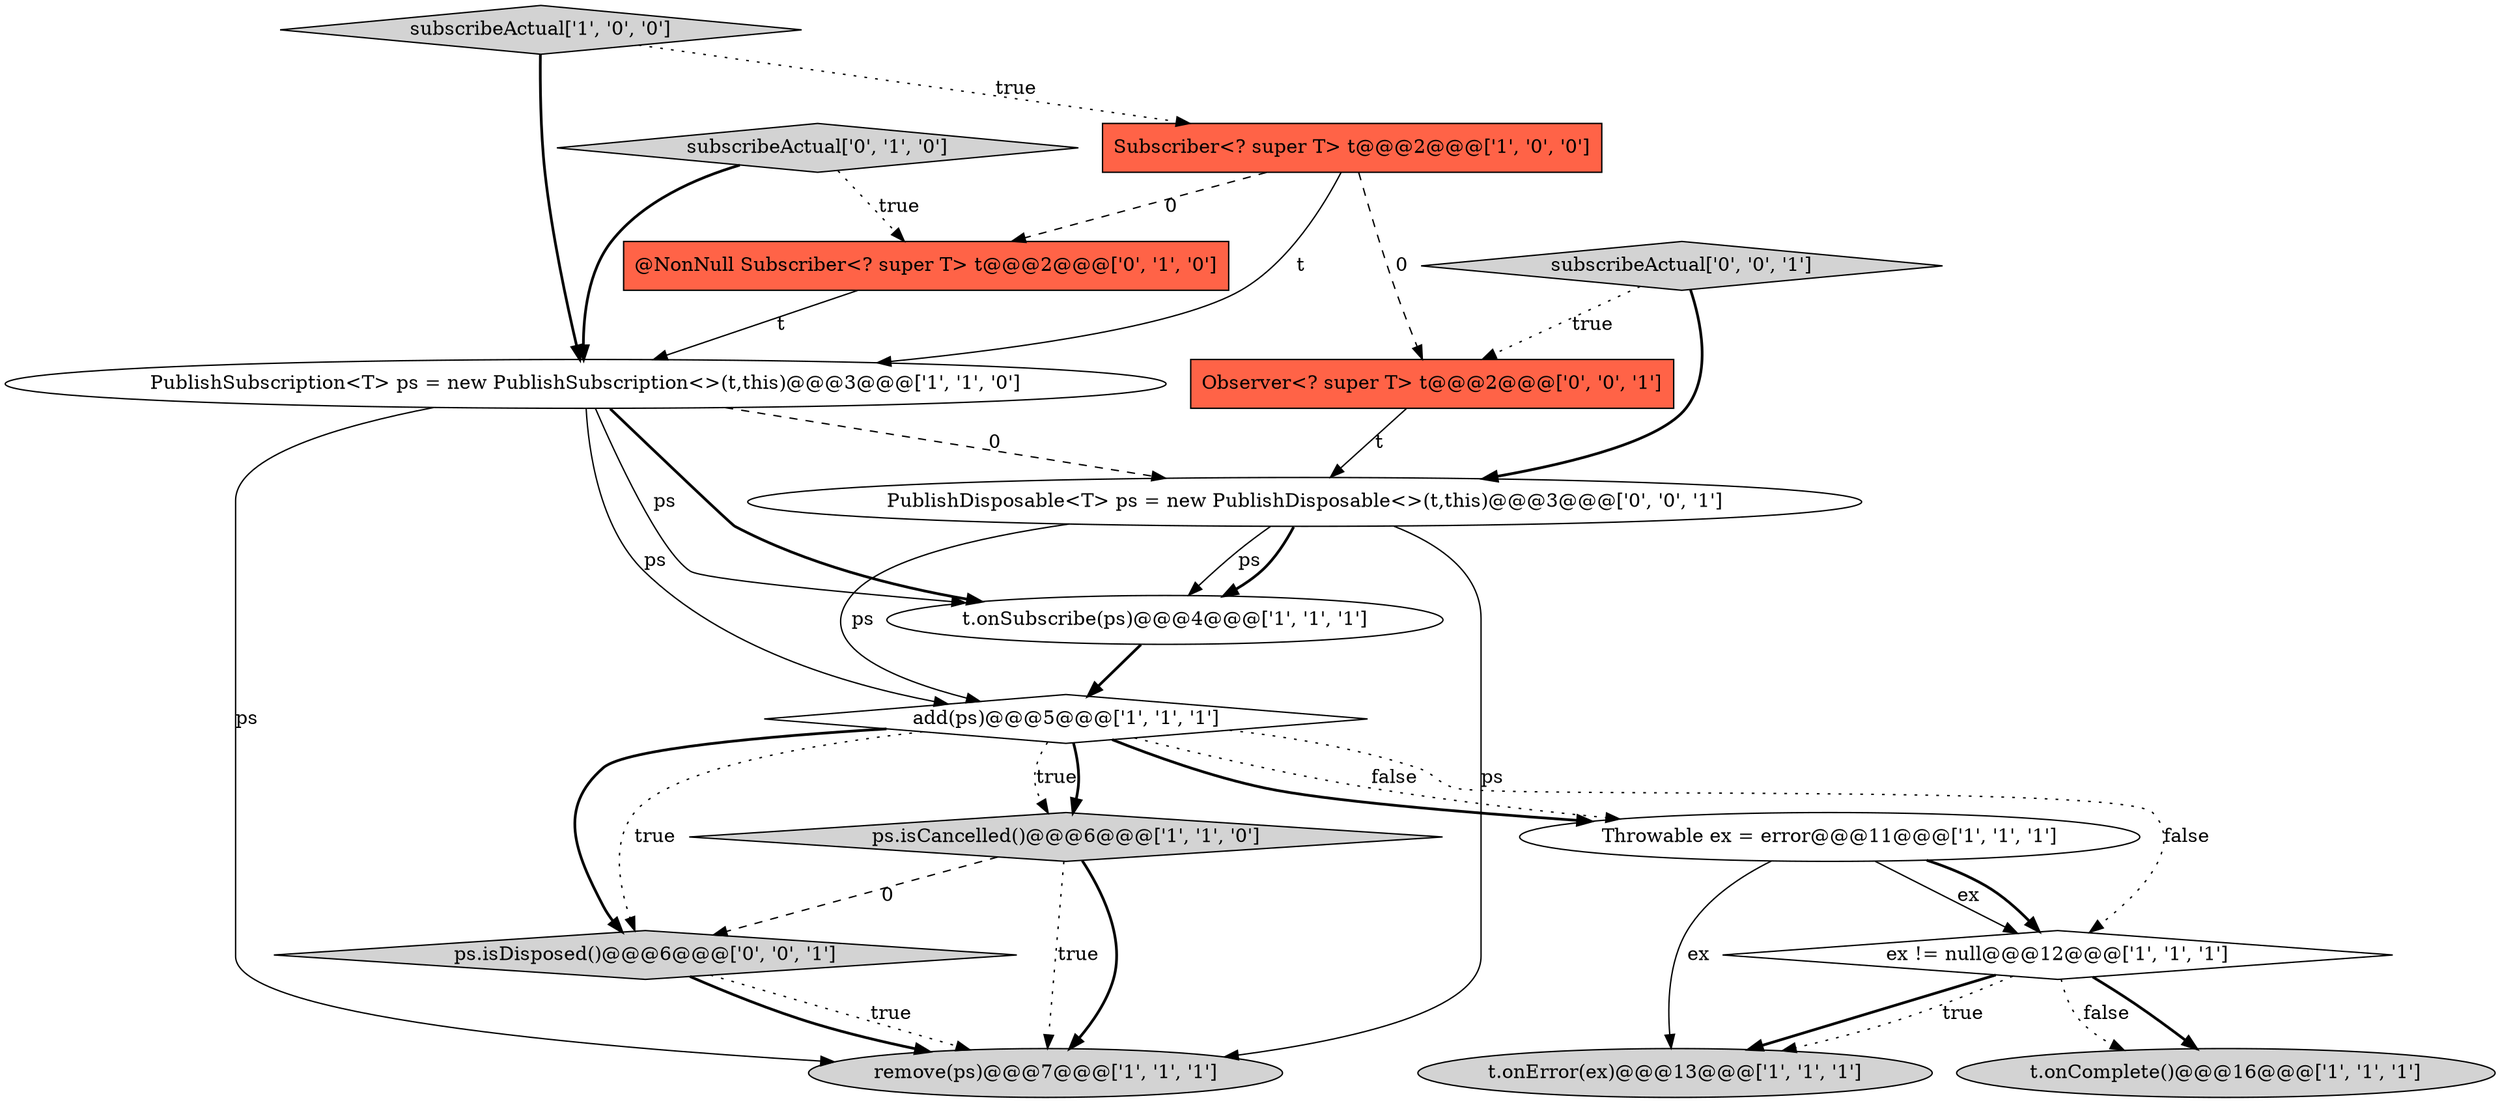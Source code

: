 digraph {
1 [style = filled, label = "t.onError(ex)@@@13@@@['1', '1', '1']", fillcolor = lightgray, shape = ellipse image = "AAA0AAABBB1BBB"];
7 [style = filled, label = "PublishSubscription<T> ps = new PublishSubscription<>(t,this)@@@3@@@['1', '1', '0']", fillcolor = white, shape = ellipse image = "AAA0AAABBB1BBB"];
13 [style = filled, label = "subscribeActual['0', '0', '1']", fillcolor = lightgray, shape = diamond image = "AAA0AAABBB3BBB"];
2 [style = filled, label = "ex != null@@@12@@@['1', '1', '1']", fillcolor = white, shape = diamond image = "AAA0AAABBB1BBB"];
14 [style = filled, label = "Observer<? super T> t@@@2@@@['0', '0', '1']", fillcolor = tomato, shape = box image = "AAA0AAABBB3BBB"];
6 [style = filled, label = "Subscriber<? super T> t@@@2@@@['1', '0', '0']", fillcolor = tomato, shape = box image = "AAA1AAABBB1BBB"];
10 [style = filled, label = "ps.isCancelled()@@@6@@@['1', '1', '0']", fillcolor = lightgray, shape = diamond image = "AAA0AAABBB1BBB"];
3 [style = filled, label = "add(ps)@@@5@@@['1', '1', '1']", fillcolor = white, shape = diamond image = "AAA0AAABBB1BBB"];
12 [style = filled, label = "subscribeActual['0', '1', '0']", fillcolor = lightgray, shape = diamond image = "AAA0AAABBB2BBB"];
0 [style = filled, label = "t.onSubscribe(ps)@@@4@@@['1', '1', '1']", fillcolor = white, shape = ellipse image = "AAA0AAABBB1BBB"];
15 [style = filled, label = "PublishDisposable<T> ps = new PublishDisposable<>(t,this)@@@3@@@['0', '0', '1']", fillcolor = white, shape = ellipse image = "AAA0AAABBB3BBB"];
8 [style = filled, label = "Throwable ex = error@@@11@@@['1', '1', '1']", fillcolor = white, shape = ellipse image = "AAA0AAABBB1BBB"];
4 [style = filled, label = "remove(ps)@@@7@@@['1', '1', '1']", fillcolor = lightgray, shape = ellipse image = "AAA0AAABBB1BBB"];
5 [style = filled, label = "subscribeActual['1', '0', '0']", fillcolor = lightgray, shape = diamond image = "AAA0AAABBB1BBB"];
9 [style = filled, label = "t.onComplete()@@@16@@@['1', '1', '1']", fillcolor = lightgray, shape = ellipse image = "AAA0AAABBB1BBB"];
16 [style = filled, label = "ps.isDisposed()@@@6@@@['0', '0', '1']", fillcolor = lightgray, shape = diamond image = "AAA0AAABBB3BBB"];
11 [style = filled, label = "@NonNull Subscriber<? super T> t@@@2@@@['0', '1', '0']", fillcolor = tomato, shape = box image = "AAA1AAABBB2BBB"];
0->3 [style = bold, label=""];
7->4 [style = solid, label="ps"];
2->1 [style = bold, label=""];
8->2 [style = solid, label="ex"];
3->10 [style = dotted, label="true"];
6->11 [style = dashed, label="0"];
7->0 [style = solid, label="ps"];
5->6 [style = dotted, label="true"];
6->7 [style = solid, label="t"];
7->3 [style = solid, label="ps"];
15->0 [style = solid, label="ps"];
7->0 [style = bold, label=""];
8->1 [style = solid, label="ex"];
2->9 [style = bold, label=""];
15->4 [style = solid, label="ps"];
3->16 [style = bold, label=""];
6->14 [style = dashed, label="0"];
16->4 [style = dotted, label="true"];
3->8 [style = dotted, label="false"];
12->7 [style = bold, label=""];
2->9 [style = dotted, label="false"];
12->11 [style = dotted, label="true"];
14->15 [style = solid, label="t"];
3->10 [style = bold, label=""];
8->2 [style = bold, label=""];
2->1 [style = dotted, label="true"];
3->8 [style = bold, label=""];
15->0 [style = bold, label=""];
10->4 [style = bold, label=""];
7->15 [style = dashed, label="0"];
5->7 [style = bold, label=""];
11->7 [style = solid, label="t"];
13->15 [style = bold, label=""];
10->16 [style = dashed, label="0"];
10->4 [style = dotted, label="true"];
16->4 [style = bold, label=""];
13->14 [style = dotted, label="true"];
3->2 [style = dotted, label="false"];
15->3 [style = solid, label="ps"];
3->16 [style = dotted, label="true"];
}
